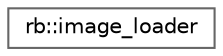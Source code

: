 digraph "Graphical Class Hierarchy"
{
 // LATEX_PDF_SIZE
  bgcolor="transparent";
  edge [fontname=Helvetica,fontsize=10,labelfontname=Helvetica,labelfontsize=10];
  node [fontname=Helvetica,fontsize=10,shape=box,height=0.2,width=0.4];
  rankdir="LR";
  Node0 [label="rb::image_loader",height=0.2,width=0.4,color="grey40", fillcolor="white", style="filled",URL="$classrb_1_1image__loader.html",tooltip="Basically, you can just use image::from function, but for convenient we create another utility class ..."];
}
